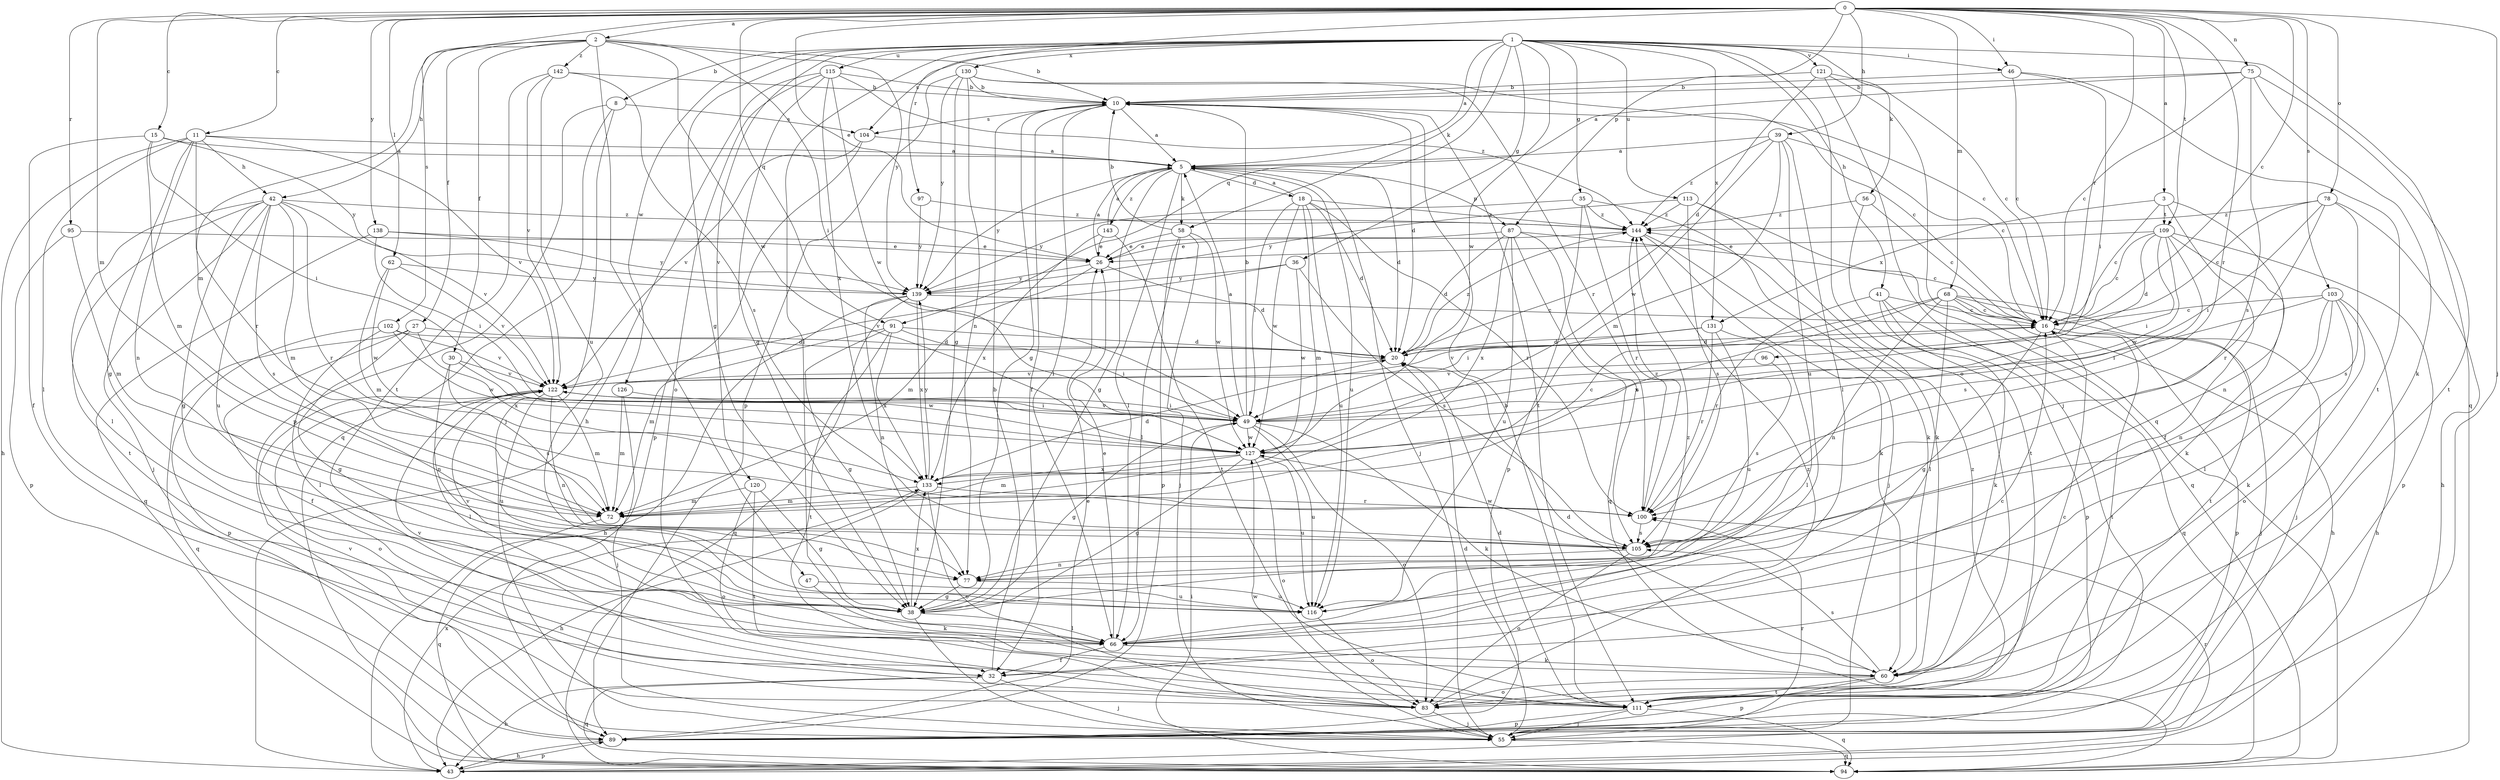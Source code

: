 strict digraph  {
0;
1;
2;
3;
5;
8;
10;
11;
15;
16;
18;
20;
26;
27;
30;
32;
35;
36;
38;
39;
41;
42;
43;
46;
47;
49;
55;
56;
58;
60;
62;
66;
68;
72;
75;
77;
78;
83;
87;
89;
91;
94;
95;
96;
97;
100;
102;
103;
104;
105;
109;
111;
113;
115;
116;
120;
121;
122;
126;
127;
130;
131;
133;
138;
139;
142;
143;
144;
0 -> 2  [label=a];
0 -> 3  [label=a];
0 -> 11  [label=c];
0 -> 15  [label=c];
0 -> 16  [label=c];
0 -> 26  [label=e];
0 -> 39  [label=h];
0 -> 46  [label=i];
0 -> 55  [label=j];
0 -> 62  [label=l];
0 -> 68  [label=m];
0 -> 72  [label=m];
0 -> 75  [label=n];
0 -> 78  [label=o];
0 -> 87  [label=p];
0 -> 91  [label=q];
0 -> 95  [label=r];
0 -> 96  [label=r];
0 -> 97  [label=r];
0 -> 100  [label=r];
0 -> 102  [label=s];
0 -> 103  [label=s];
0 -> 109  [label=t];
0 -> 138  [label=y];
1 -> 5  [label=a];
1 -> 8  [label=b];
1 -> 35  [label=g];
1 -> 36  [label=g];
1 -> 38  [label=g];
1 -> 41  [label=h];
1 -> 46  [label=i];
1 -> 56  [label=k];
1 -> 58  [label=k];
1 -> 66  [label=l];
1 -> 83  [label=o];
1 -> 91  [label=q];
1 -> 94  [label=q];
1 -> 104  [label=s];
1 -> 113  [label=u];
1 -> 115  [label=u];
1 -> 120  [label=v];
1 -> 121  [label=v];
1 -> 126  [label=w];
1 -> 127  [label=w];
1 -> 130  [label=x];
1 -> 131  [label=x];
2 -> 10  [label=b];
2 -> 27  [label=f];
2 -> 30  [label=f];
2 -> 42  [label=h];
2 -> 47  [label=i];
2 -> 49  [label=i];
2 -> 72  [label=m];
2 -> 127  [label=w];
2 -> 139  [label=y];
2 -> 142  [label=z];
3 -> 16  [label=c];
3 -> 32  [label=f];
3 -> 77  [label=n];
3 -> 109  [label=t];
3 -> 131  [label=x];
5 -> 18  [label=d];
5 -> 20  [label=d];
5 -> 38  [label=g];
5 -> 55  [label=j];
5 -> 58  [label=k];
5 -> 66  [label=l];
5 -> 87  [label=p];
5 -> 116  [label=u];
5 -> 139  [label=y];
5 -> 143  [label=z];
8 -> 55  [label=j];
8 -> 89  [label=p];
8 -> 94  [label=q];
8 -> 104  [label=s];
10 -> 5  [label=a];
10 -> 16  [label=c];
10 -> 20  [label=d];
10 -> 32  [label=f];
10 -> 38  [label=g];
10 -> 66  [label=l];
10 -> 104  [label=s];
10 -> 111  [label=t];
11 -> 5  [label=a];
11 -> 38  [label=g];
11 -> 42  [label=h];
11 -> 43  [label=h];
11 -> 66  [label=l];
11 -> 77  [label=n];
11 -> 100  [label=r];
11 -> 122  [label=v];
15 -> 5  [label=a];
15 -> 32  [label=f];
15 -> 49  [label=i];
15 -> 72  [label=m];
15 -> 139  [label=y];
16 -> 20  [label=d];
16 -> 38  [label=g];
16 -> 55  [label=j];
16 -> 89  [label=p];
16 -> 111  [label=t];
18 -> 5  [label=a];
18 -> 20  [label=d];
18 -> 49  [label=i];
18 -> 72  [label=m];
18 -> 100  [label=r];
18 -> 116  [label=u];
18 -> 127  [label=w];
18 -> 144  [label=z];
20 -> 122  [label=v];
20 -> 144  [label=z];
26 -> 5  [label=a];
26 -> 20  [label=d];
26 -> 72  [label=m];
26 -> 139  [label=y];
27 -> 20  [label=d];
27 -> 32  [label=f];
27 -> 38  [label=g];
27 -> 94  [label=q];
27 -> 133  [label=x];
30 -> 77  [label=n];
30 -> 105  [label=s];
30 -> 122  [label=v];
30 -> 127  [label=w];
32 -> 10  [label=b];
32 -> 16  [label=c];
32 -> 43  [label=h];
32 -> 55  [label=j];
32 -> 94  [label=q];
32 -> 122  [label=v];
35 -> 60  [label=k];
35 -> 89  [label=p];
35 -> 100  [label=r];
35 -> 139  [label=y];
35 -> 144  [label=z];
36 -> 105  [label=s];
36 -> 122  [label=v];
36 -> 127  [label=w];
36 -> 139  [label=y];
38 -> 55  [label=j];
38 -> 66  [label=l];
38 -> 122  [label=v];
38 -> 133  [label=x];
39 -> 5  [label=a];
39 -> 16  [label=c];
39 -> 66  [label=l];
39 -> 72  [label=m];
39 -> 116  [label=u];
39 -> 127  [label=w];
39 -> 144  [label=z];
41 -> 16  [label=c];
41 -> 60  [label=k];
41 -> 89  [label=p];
41 -> 94  [label=q];
41 -> 100  [label=r];
42 -> 38  [label=g];
42 -> 55  [label=j];
42 -> 66  [label=l];
42 -> 72  [label=m];
42 -> 100  [label=r];
42 -> 105  [label=s];
42 -> 111  [label=t];
42 -> 116  [label=u];
42 -> 122  [label=v];
42 -> 144  [label=z];
43 -> 89  [label=p];
43 -> 100  [label=r];
43 -> 133  [label=x];
46 -> 10  [label=b];
46 -> 16  [label=c];
46 -> 49  [label=i];
46 -> 111  [label=t];
47 -> 60  [label=k];
47 -> 116  [label=u];
49 -> 5  [label=a];
49 -> 10  [label=b];
49 -> 38  [label=g];
49 -> 60  [label=k];
49 -> 83  [label=o];
49 -> 116  [label=u];
49 -> 122  [label=v];
49 -> 127  [label=w];
55 -> 20  [label=d];
55 -> 94  [label=q];
55 -> 100  [label=r];
55 -> 127  [label=w];
56 -> 16  [label=c];
56 -> 111  [label=t];
56 -> 144  [label=z];
58 -> 10  [label=b];
58 -> 26  [label=e];
58 -> 55  [label=j];
58 -> 66  [label=l];
58 -> 89  [label=p];
58 -> 127  [label=w];
60 -> 20  [label=d];
60 -> 83  [label=o];
60 -> 89  [label=p];
60 -> 105  [label=s];
60 -> 111  [label=t];
62 -> 72  [label=m];
62 -> 122  [label=v];
62 -> 127  [label=w];
62 -> 139  [label=y];
66 -> 26  [label=e];
66 -> 32  [label=f];
66 -> 60  [label=k];
66 -> 144  [label=z];
68 -> 16  [label=c];
68 -> 43  [label=h];
68 -> 49  [label=i];
68 -> 55  [label=j];
68 -> 66  [label=l];
68 -> 77  [label=n];
68 -> 111  [label=t];
68 -> 133  [label=x];
72 -> 94  [label=q];
75 -> 5  [label=a];
75 -> 10  [label=b];
75 -> 16  [label=c];
75 -> 60  [label=k];
75 -> 105  [label=s];
75 -> 111  [label=t];
77 -> 38  [label=g];
77 -> 116  [label=u];
78 -> 16  [label=c];
78 -> 43  [label=h];
78 -> 49  [label=i];
78 -> 100  [label=r];
78 -> 105  [label=s];
78 -> 144  [label=z];
83 -> 16  [label=c];
83 -> 55  [label=j];
83 -> 122  [label=v];
83 -> 144  [label=z];
87 -> 16  [label=c];
87 -> 20  [label=d];
87 -> 26  [label=e];
87 -> 94  [label=q];
87 -> 105  [label=s];
87 -> 116  [label=u];
87 -> 133  [label=x];
89 -> 26  [label=e];
89 -> 43  [label=h];
91 -> 20  [label=d];
91 -> 38  [label=g];
91 -> 49  [label=i];
91 -> 72  [label=m];
91 -> 111  [label=t];
91 -> 133  [label=x];
94 -> 49  [label=i];
95 -> 26  [label=e];
95 -> 72  [label=m];
95 -> 89  [label=p];
96 -> 105  [label=s];
96 -> 122  [label=v];
97 -> 139  [label=y];
97 -> 144  [label=z];
100 -> 105  [label=s];
100 -> 144  [label=z];
102 -> 20  [label=d];
102 -> 66  [label=l];
102 -> 89  [label=p];
102 -> 122  [label=v];
102 -> 127  [label=w];
103 -> 16  [label=c];
103 -> 43  [label=h];
103 -> 49  [label=i];
103 -> 60  [label=k];
103 -> 66  [label=l];
103 -> 77  [label=n];
103 -> 83  [label=o];
104 -> 5  [label=a];
104 -> 89  [label=p];
104 -> 122  [label=v];
105 -> 77  [label=n];
105 -> 83  [label=o];
105 -> 127  [label=w];
109 -> 16  [label=c];
109 -> 20  [label=d];
109 -> 26  [label=e];
109 -> 49  [label=i];
109 -> 60  [label=k];
109 -> 89  [label=p];
109 -> 105  [label=s];
109 -> 127  [label=w];
111 -> 10  [label=b];
111 -> 20  [label=d];
111 -> 55  [label=j];
111 -> 89  [label=p];
111 -> 94  [label=q];
111 -> 144  [label=z];
113 -> 60  [label=k];
113 -> 94  [label=q];
113 -> 105  [label=s];
113 -> 139  [label=y];
113 -> 144  [label=z];
115 -> 10  [label=b];
115 -> 38  [label=g];
115 -> 43  [label=h];
115 -> 83  [label=o];
115 -> 127  [label=w];
115 -> 133  [label=x];
115 -> 144  [label=z];
116 -> 83  [label=o];
120 -> 38  [label=g];
120 -> 72  [label=m];
120 -> 83  [label=o];
120 -> 111  [label=t];
121 -> 10  [label=b];
121 -> 16  [label=c];
121 -> 20  [label=d];
121 -> 55  [label=j];
121 -> 94  [label=q];
122 -> 49  [label=i];
122 -> 66  [label=l];
122 -> 72  [label=m];
122 -> 77  [label=n];
122 -> 83  [label=o];
122 -> 116  [label=u];
126 -> 49  [label=i];
126 -> 55  [label=j];
126 -> 72  [label=m];
127 -> 16  [label=c];
127 -> 38  [label=g];
127 -> 72  [label=m];
127 -> 83  [label=o];
127 -> 116  [label=u];
127 -> 133  [label=x];
130 -> 10  [label=b];
130 -> 16  [label=c];
130 -> 38  [label=g];
130 -> 77  [label=n];
130 -> 89  [label=p];
130 -> 100  [label=r];
130 -> 139  [label=y];
131 -> 20  [label=d];
131 -> 66  [label=l];
131 -> 100  [label=r];
131 -> 116  [label=u];
131 -> 122  [label=v];
133 -> 20  [label=d];
133 -> 43  [label=h];
133 -> 72  [label=m];
133 -> 83  [label=o];
133 -> 100  [label=r];
133 -> 139  [label=y];
138 -> 26  [label=e];
138 -> 49  [label=i];
138 -> 94  [label=q];
138 -> 139  [label=y];
139 -> 16  [label=c];
139 -> 43  [label=h];
139 -> 77  [label=n];
139 -> 94  [label=q];
139 -> 133  [label=x];
142 -> 10  [label=b];
142 -> 105  [label=s];
142 -> 111  [label=t];
142 -> 116  [label=u];
142 -> 122  [label=v];
143 -> 5  [label=a];
143 -> 26  [label=e];
143 -> 111  [label=t];
143 -> 133  [label=x];
144 -> 26  [label=e];
144 -> 55  [label=j];
144 -> 60  [label=k];
}

